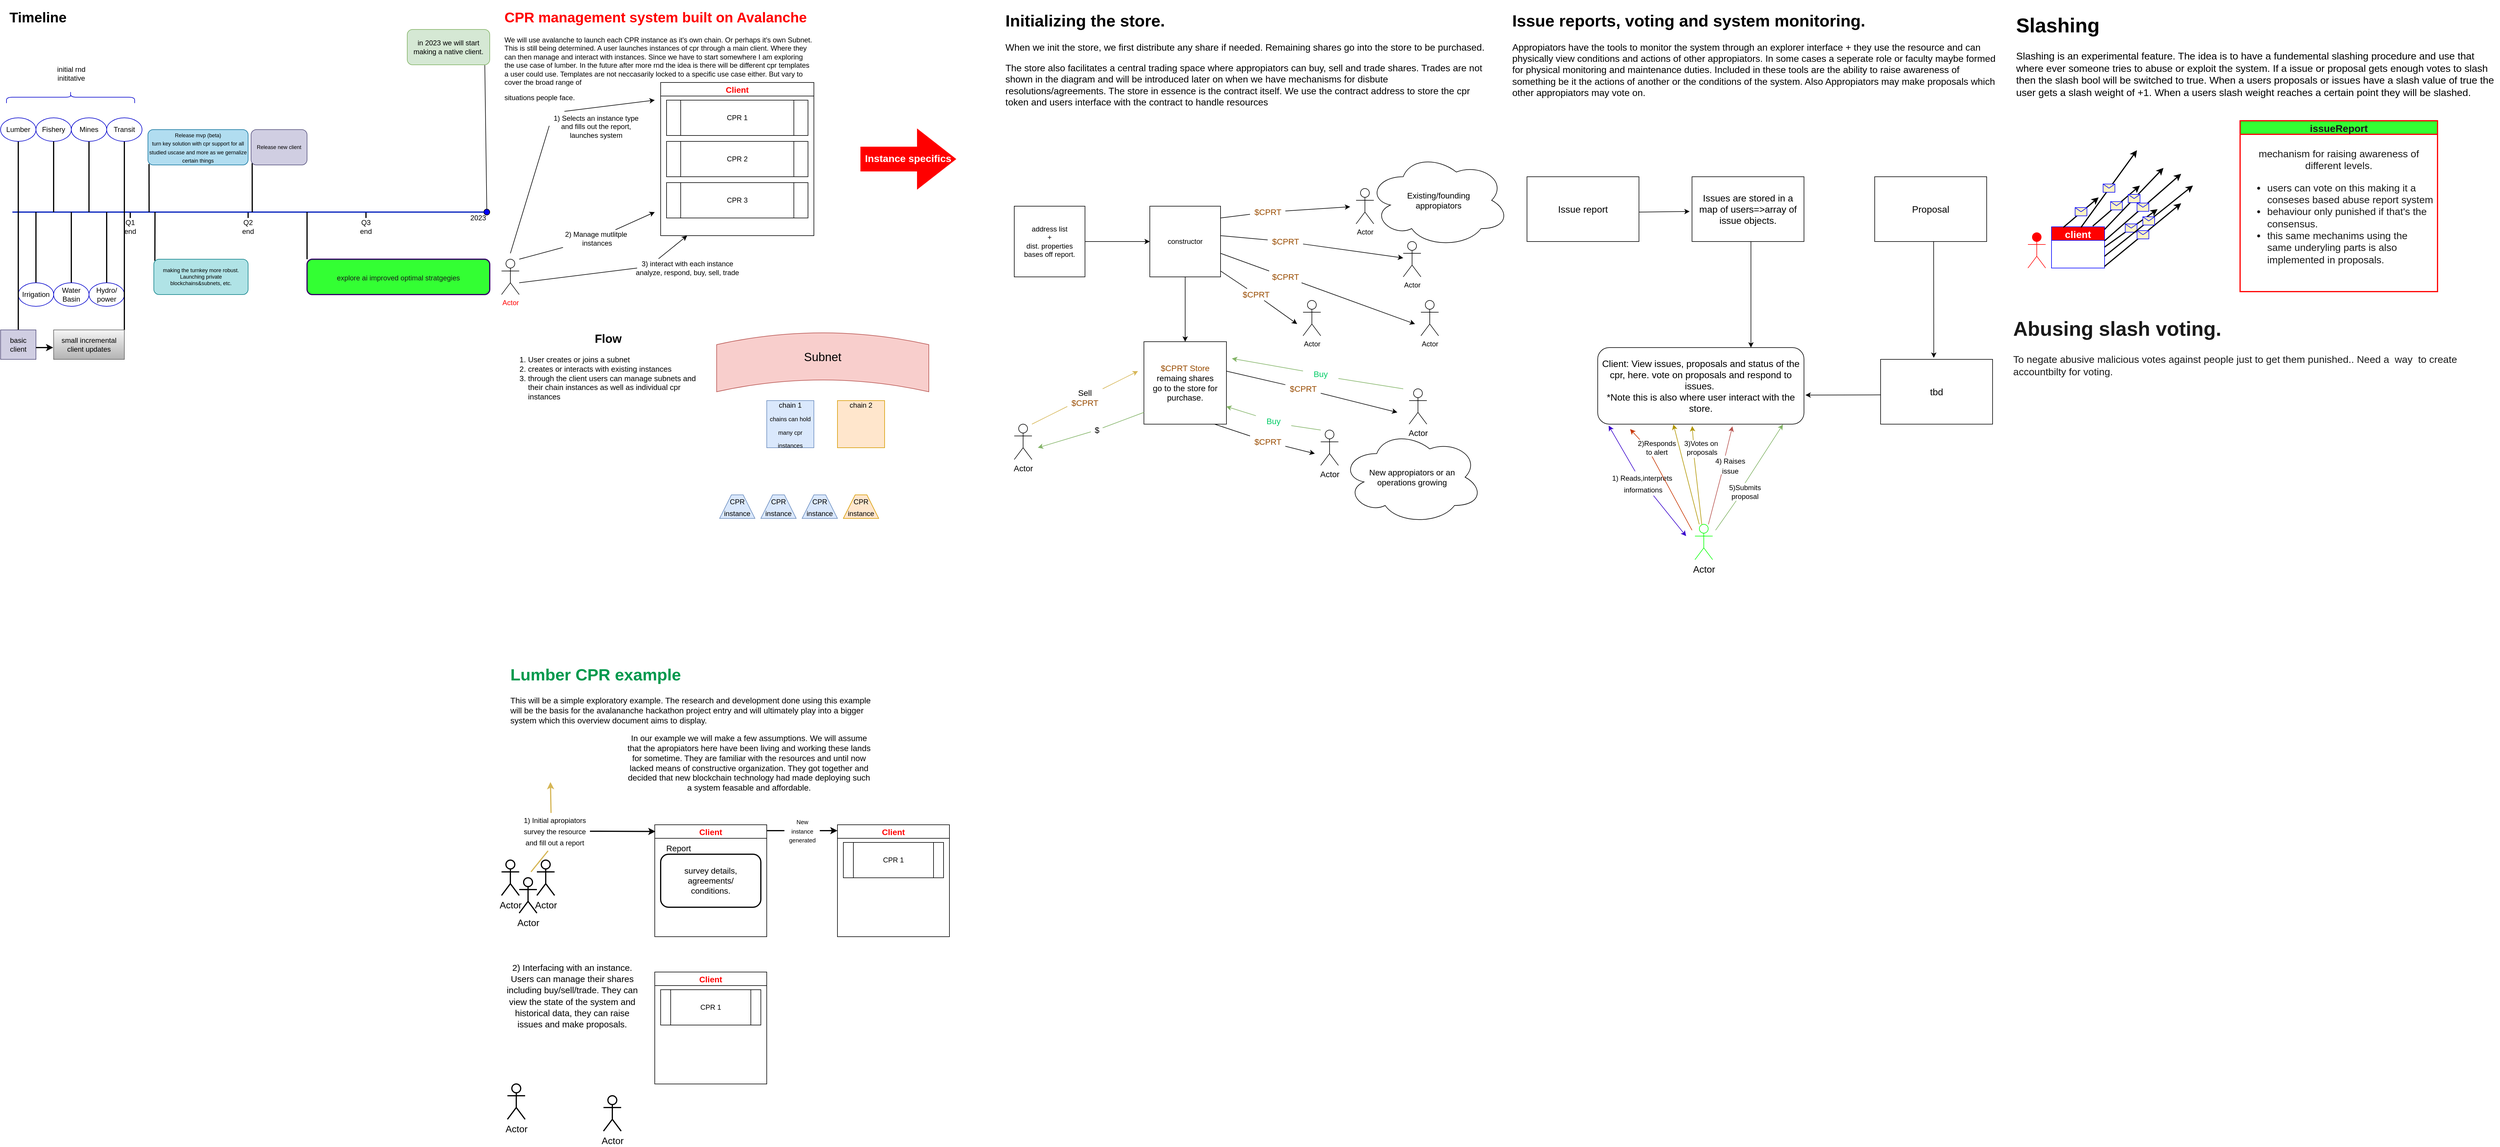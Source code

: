 <mxfile version="15.8.7" type="device"><diagram id="exAFxhypzzcHmvZ6YtCy" name="Page-1"><mxGraphModel dx="3924" dy="1320" grid="1" gridSize="10" guides="1" tooltips="1" connect="1" arrows="1" fold="1" page="1" pageScale="1" pageWidth="850" pageHeight="1100" math="0" shadow="0"><root><mxCell id="0"/><mxCell id="1" parent="0"/><mxCell id="5GFInlzCNBSCASOxUeTE-1" value="address list&lt;br&gt;+&lt;br&gt;dist. properties&lt;br&gt;bases off report." style="whiteSpace=wrap;html=1;aspect=fixed;" parent="1" vertex="1"><mxGeometry x="20" y="350" width="120" height="120" as="geometry"/></mxCell><mxCell id="5GFInlzCNBSCASOxUeTE-4" value="constructor" style="whiteSpace=wrap;html=1;aspect=fixed;" parent="1" vertex="1"><mxGeometry x="250" y="350" width="120" height="120" as="geometry"/></mxCell><mxCell id="5GFInlzCNBSCASOxUeTE-5" value="Actor" style="shape=umlActor;verticalLabelPosition=bottom;verticalAlign=top;html=1;outlineConnect=0;" parent="1" vertex="1"><mxGeometry x="600" y="320" width="30" height="60" as="geometry"/></mxCell><mxCell id="5GFInlzCNBSCASOxUeTE-6" value="Actor" style="shape=umlActor;verticalLabelPosition=bottom;verticalAlign=top;html=1;outlineConnect=0;" parent="1" vertex="1"><mxGeometry x="710" y="510" width="30" height="60" as="geometry"/></mxCell><mxCell id="5GFInlzCNBSCASOxUeTE-7" value="Actor" style="shape=umlActor;verticalLabelPosition=bottom;verticalAlign=top;html=1;outlineConnect=0;" parent="1" vertex="1"><mxGeometry x="510" y="510" width="30" height="60" as="geometry"/></mxCell><mxCell id="5GFInlzCNBSCASOxUeTE-8" value="Actor" style="shape=umlActor;verticalLabelPosition=bottom;verticalAlign=top;html=1;outlineConnect=0;" parent="1" vertex="1"><mxGeometry x="680" y="410" width="30" height="60" as="geometry"/></mxCell><mxCell id="5GFInlzCNBSCASOxUeTE-9" value="" style="endArrow=classic;html=1;rounded=0;startArrow=none;" parent="1" source="5GFInlzCNBSCASOxUeTE-13" edge="1"><mxGeometry width="50" height="50" relative="1" as="geometry"><mxPoint x="370" y="370" as="sourcePoint"/><mxPoint x="590" y="350.968" as="targetPoint"/></mxGeometry></mxCell><mxCell id="5GFInlzCNBSCASOxUeTE-10" value="" style="endArrow=classic;html=1;rounded=0;startArrow=none;" parent="1" source="5GFInlzCNBSCASOxUeTE-16" target="5GFInlzCNBSCASOxUeTE-8" edge="1"><mxGeometry width="50" height="50" relative="1" as="geometry"><mxPoint x="370" y="400" as="sourcePoint"/><mxPoint x="420" y="350" as="targetPoint"/></mxGeometry></mxCell><mxCell id="5GFInlzCNBSCASOxUeTE-11" value="" style="endArrow=classic;html=1;rounded=0;startArrow=none;" parent="1" source="5GFInlzCNBSCASOxUeTE-18" edge="1"><mxGeometry width="50" height="50" relative="1" as="geometry"><mxPoint x="370" y="430" as="sourcePoint"/><mxPoint x="700" y="550" as="targetPoint"/></mxGeometry></mxCell><mxCell id="5GFInlzCNBSCASOxUeTE-12" value="" style="endArrow=classic;html=1;rounded=0;startArrow=none;" parent="1" source="5GFInlzCNBSCASOxUeTE-20" edge="1"><mxGeometry width="50" height="50" relative="1" as="geometry"><mxPoint x="370" y="460" as="sourcePoint"/><mxPoint x="500" y="550" as="targetPoint"/></mxGeometry></mxCell><mxCell id="5GFInlzCNBSCASOxUeTE-13" value="&lt;font style=&quot;font-size: 14px&quot; color=&quot;#994c00&quot;&gt;$CPRT&lt;/font&gt;" style="text;html=1;align=center;verticalAlign=middle;resizable=0;points=[];autosize=1;strokeColor=none;fillColor=none;" parent="1" vertex="1"><mxGeometry x="420" y="350" width="60" height="20" as="geometry"/></mxCell><mxCell id="5GFInlzCNBSCASOxUeTE-15" value="" style="endArrow=none;html=1;rounded=0;" parent="1" target="5GFInlzCNBSCASOxUeTE-13" edge="1"><mxGeometry width="50" height="50" relative="1" as="geometry"><mxPoint x="370" y="370" as="sourcePoint"/><mxPoint x="590" y="351.277" as="targetPoint"/></mxGeometry></mxCell><mxCell id="5GFInlzCNBSCASOxUeTE-16" value="&lt;font style=&quot;font-size: 14px&quot; color=&quot;#994c00&quot;&gt;$CPRT&lt;/font&gt;" style="text;html=1;align=center;verticalAlign=middle;resizable=0;points=[];autosize=1;strokeColor=none;fillColor=none;" parent="1" vertex="1"><mxGeometry x="450" y="400" width="60" height="20" as="geometry"/></mxCell><mxCell id="5GFInlzCNBSCASOxUeTE-17" value="" style="endArrow=none;html=1;rounded=0;" parent="1" target="5GFInlzCNBSCASOxUeTE-16" edge="1"><mxGeometry width="50" height="50" relative="1" as="geometry"><mxPoint x="370" y="400" as="sourcePoint"/><mxPoint x="680" y="438.154" as="targetPoint"/></mxGeometry></mxCell><mxCell id="5GFInlzCNBSCASOxUeTE-18" value="&lt;font style=&quot;font-size: 14px&quot; color=&quot;#994c00&quot;&gt;$CPRT&lt;/font&gt;" style="text;html=1;align=center;verticalAlign=middle;resizable=0;points=[];autosize=1;strokeColor=none;fillColor=none;" parent="1" vertex="1"><mxGeometry x="450" y="460" width="60" height="20" as="geometry"/></mxCell><mxCell id="5GFInlzCNBSCASOxUeTE-19" value="" style="endArrow=none;html=1;rounded=0;" parent="1" target="5GFInlzCNBSCASOxUeTE-18" edge="1"><mxGeometry width="50" height="50" relative="1" as="geometry"><mxPoint x="370" y="430" as="sourcePoint"/><mxPoint x="700" y="550" as="targetPoint"/></mxGeometry></mxCell><mxCell id="5GFInlzCNBSCASOxUeTE-20" value="&lt;font style=&quot;font-size: 14px&quot; color=&quot;#994c00&quot;&gt;$CPRT&lt;/font&gt;" style="text;html=1;align=center;verticalAlign=middle;resizable=0;points=[];autosize=1;strokeColor=none;fillColor=none;" parent="1" vertex="1"><mxGeometry x="400" y="490" width="60" height="20" as="geometry"/></mxCell><mxCell id="5GFInlzCNBSCASOxUeTE-21" value="" style="endArrow=none;html=1;rounded=0;" parent="1" target="5GFInlzCNBSCASOxUeTE-20" edge="1"><mxGeometry width="50" height="50" relative="1" as="geometry"><mxPoint x="370" y="460" as="sourcePoint"/><mxPoint x="500" y="550" as="targetPoint"/></mxGeometry></mxCell><mxCell id="5GFInlzCNBSCASOxUeTE-22" value="" style="endArrow=classic;html=1;rounded=0;fontSize=14;fontColor=#994C00;exitX=0.5;exitY=1;exitDx=0;exitDy=0;" parent="1" source="5GFInlzCNBSCASOxUeTE-4" edge="1"><mxGeometry width="50" height="50" relative="1" as="geometry"><mxPoint x="300" y="525" as="sourcePoint"/><mxPoint x="310" y="580" as="targetPoint"/></mxGeometry></mxCell><mxCell id="5GFInlzCNBSCASOxUeTE-23" value="$CPRT Store&lt;br&gt;&lt;font color=&quot;#000000&quot;&gt;remaing shares&lt;br&gt;go to the store for purchase.&lt;/font&gt;" style="whiteSpace=wrap;html=1;aspect=fixed;fontSize=14;fontColor=#994C00;" parent="1" vertex="1"><mxGeometry x="240" y="580" width="140" height="140" as="geometry"/></mxCell><mxCell id="5GFInlzCNBSCASOxUeTE-24" value="Actor" style="shape=umlActor;verticalLabelPosition=bottom;verticalAlign=top;html=1;outlineConnect=0;fontSize=14;fontColor=#000000;" parent="1" vertex="1"><mxGeometry x="540" y="730" width="30" height="60" as="geometry"/></mxCell><mxCell id="5GFInlzCNBSCASOxUeTE-25" value="Actor" style="shape=umlActor;verticalLabelPosition=bottom;verticalAlign=top;html=1;outlineConnect=0;fontSize=14;fontColor=#000000;" parent="1" vertex="1"><mxGeometry x="690" y="660" width="30" height="60" as="geometry"/></mxCell><mxCell id="5GFInlzCNBSCASOxUeTE-26" value="" style="endArrow=classic;html=1;rounded=0;fontSize=14;fontColor=#000000;entryX=1.066;entryY=0.204;entryDx=0;entryDy=0;entryPerimeter=0;fillColor=#d5e8d4;strokeColor=#82b366;startArrow=none;" parent="1" source="5GFInlzCNBSCASOxUeTE-31" target="5GFInlzCNBSCASOxUeTE-23" edge="1"><mxGeometry width="50" height="50" relative="1" as="geometry"><mxPoint x="680" y="660" as="sourcePoint"/><mxPoint x="530" y="640" as="targetPoint"/></mxGeometry></mxCell><mxCell id="5GFInlzCNBSCASOxUeTE-27" value="" style="endArrow=classic;html=1;rounded=0;fontSize=14;fontColor=#000000;entryX=1.066;entryY=0.204;entryDx=0;entryDy=0;entryPerimeter=0;fillColor=#d5e8d4;strokeColor=#82b366;startArrow=none;" parent="1" source="5GFInlzCNBSCASOxUeTE-28" edge="1"><mxGeometry width="50" height="50" relative="1" as="geometry"><mxPoint x="540" y="730" as="sourcePoint"/><mxPoint x="379.62" y="690" as="targetPoint"/></mxGeometry></mxCell><mxCell id="5GFInlzCNBSCASOxUeTE-28" value="&lt;font color=&quot;#00cc66&quot;&gt;Buy&lt;/font&gt;" style="text;html=1;strokeColor=none;fillColor=none;align=center;verticalAlign=middle;whiteSpace=wrap;rounded=0;fontSize=14;fontColor=#000000;" parent="1" vertex="1"><mxGeometry x="430" y="700" width="60" height="30" as="geometry"/></mxCell><mxCell id="5GFInlzCNBSCASOxUeTE-30" value="" style="endArrow=none;html=1;rounded=0;fontSize=14;fontColor=#000000;entryX=1;entryY=0.75;entryDx=0;entryDy=0;fillColor=#d5e8d4;strokeColor=#82b366;" parent="1" target="5GFInlzCNBSCASOxUeTE-28" edge="1"><mxGeometry width="50" height="50" relative="1" as="geometry"><mxPoint x="540" y="730" as="sourcePoint"/><mxPoint x="379.62" y="690" as="targetPoint"/></mxGeometry></mxCell><mxCell id="5GFInlzCNBSCASOxUeTE-31" value="&lt;font color=&quot;#00cc66&quot;&gt;Buy&lt;/font&gt;" style="text;html=1;strokeColor=none;fillColor=none;align=center;verticalAlign=middle;whiteSpace=wrap;rounded=0;fontSize=14;fontColor=#000000;" parent="1" vertex="1"><mxGeometry x="510" y="620" width="60" height="30" as="geometry"/></mxCell><mxCell id="5GFInlzCNBSCASOxUeTE-32" value="" style="endArrow=none;html=1;rounded=0;fontSize=14;fontColor=#000000;entryX=1;entryY=0.75;entryDx=0;entryDy=0;fillColor=#d5e8d4;strokeColor=#82b366;" parent="1" target="5GFInlzCNBSCASOxUeTE-31" edge="1"><mxGeometry width="50" height="50" relative="1" as="geometry"><mxPoint x="680" y="660" as="sourcePoint"/><mxPoint x="389.24" y="608.56" as="targetPoint"/></mxGeometry></mxCell><mxCell id="5GFInlzCNBSCASOxUeTE-33" value="" style="endArrow=classic;html=1;rounded=0;fontSize=14;fontColor=#00CC66;startArrow=none;" parent="1" source="5GFInlzCNBSCASOxUeTE-35" edge="1"><mxGeometry width="50" height="50" relative="1" as="geometry"><mxPoint x="380" y="630" as="sourcePoint"/><mxPoint x="670" y="700" as="targetPoint"/></mxGeometry></mxCell><mxCell id="5GFInlzCNBSCASOxUeTE-35" value="&lt;font style=&quot;font-size: 14px&quot; color=&quot;#994c00&quot;&gt;$CPRT&lt;/font&gt;" style="text;html=1;align=center;verticalAlign=middle;resizable=0;points=[];autosize=1;strokeColor=none;fillColor=none;" parent="1" vertex="1"><mxGeometry x="480" y="650" width="60" height="20" as="geometry"/></mxCell><mxCell id="5GFInlzCNBSCASOxUeTE-36" value="" style="endArrow=none;html=1;rounded=0;fontSize=14;fontColor=#00CC66;" parent="1" target="5GFInlzCNBSCASOxUeTE-35" edge="1"><mxGeometry width="50" height="50" relative="1" as="geometry"><mxPoint x="380" y="630" as="sourcePoint"/><mxPoint x="670" y="700" as="targetPoint"/></mxGeometry></mxCell><mxCell id="5GFInlzCNBSCASOxUeTE-37" value="" style="endArrow=classic;html=1;rounded=0;fontSize=14;fontColor=#00CC66;startArrow=none;" parent="1" source="5GFInlzCNBSCASOxUeTE-38" edge="1"><mxGeometry width="50" height="50" relative="1" as="geometry"><mxPoint x="360" y="720" as="sourcePoint"/><mxPoint x="530" y="770" as="targetPoint"/></mxGeometry></mxCell><mxCell id="5GFInlzCNBSCASOxUeTE-38" value="&lt;font style=&quot;font-size: 14px&quot; color=&quot;#994c00&quot;&gt;$CPRT&lt;/font&gt;" style="text;html=1;align=center;verticalAlign=middle;resizable=0;points=[];autosize=1;strokeColor=none;fillColor=none;" parent="1" vertex="1"><mxGeometry x="420" y="740" width="60" height="20" as="geometry"/></mxCell><mxCell id="5GFInlzCNBSCASOxUeTE-39" value="" style="endArrow=none;html=1;rounded=0;fontSize=14;fontColor=#00CC66;" parent="1" target="5GFInlzCNBSCASOxUeTE-38" edge="1"><mxGeometry width="50" height="50" relative="1" as="geometry"><mxPoint x="360" y="720" as="sourcePoint"/><mxPoint x="530" y="770" as="targetPoint"/></mxGeometry></mxCell><mxCell id="5GFInlzCNBSCASOxUeTE-40" value="&lt;font color=&quot;#000000&quot;&gt;Existing/founding &lt;br&gt;appropiators&lt;/font&gt;" style="ellipse;shape=cloud;whiteSpace=wrap;html=1;fontSize=14;fontColor=#00CC66;" parent="1" vertex="1"><mxGeometry x="620" y="260" width="240" height="160" as="geometry"/></mxCell><mxCell id="5GFInlzCNBSCASOxUeTE-41" value="&lt;font color=&quot;#000000&quot;&gt;New&amp;nbsp;appropiators or an&lt;br&gt;operations growing&lt;br&gt;&lt;/font&gt;" style="ellipse;shape=cloud;whiteSpace=wrap;html=1;fontSize=14;fontColor=#00CC66;" parent="1" vertex="1"><mxGeometry x="575" y="730" width="240" height="160" as="geometry"/></mxCell><mxCell id="5GFInlzCNBSCASOxUeTE-42" value="Actor" style="shape=umlActor;verticalLabelPosition=bottom;verticalAlign=top;html=1;outlineConnect=0;fontSize=14;fontColor=#000000;" parent="1" vertex="1"><mxGeometry x="20" y="720" width="30" height="60" as="geometry"/></mxCell><mxCell id="5GFInlzCNBSCASOxUeTE-43" value="" style="endArrow=classic;html=1;rounded=0;fontSize=14;fontColor=#000000;fillColor=#fff2cc;strokeColor=#d6b656;startArrow=none;" parent="1" source="5GFInlzCNBSCASOxUeTE-44" edge="1"><mxGeometry width="50" height="50" relative="1" as="geometry"><mxPoint x="50" y="720" as="sourcePoint"/><mxPoint x="230" y="630" as="targetPoint"/></mxGeometry></mxCell><mxCell id="5GFInlzCNBSCASOxUeTE-44" value="Sell&lt;br&gt;&lt;span style=&quot;color: rgb(153 , 76 , 0)&quot;&gt;$CPRT&lt;/span&gt;" style="text;html=1;strokeColor=none;fillColor=none;align=center;verticalAlign=middle;whiteSpace=wrap;rounded=0;fontSize=14;fontColor=#000000;" parent="1" vertex="1"><mxGeometry x="110" y="660" width="60" height="30" as="geometry"/></mxCell><mxCell id="5GFInlzCNBSCASOxUeTE-45" value="" style="endArrow=none;html=1;rounded=0;fontSize=14;fontColor=#000000;fillColor=#fff2cc;strokeColor=#d6b656;" parent="1" target="5GFInlzCNBSCASOxUeTE-44" edge="1"><mxGeometry width="50" height="50" relative="1" as="geometry"><mxPoint x="50" y="720" as="sourcePoint"/><mxPoint x="230" y="630" as="targetPoint"/></mxGeometry></mxCell><mxCell id="5GFInlzCNBSCASOxUeTE-46" value="" style="endArrow=classic;html=1;rounded=0;fontSize=14;fontColor=#000000;fillColor=#d5e8d4;strokeColor=#82b366;startArrow=none;" parent="1" source="5GFInlzCNBSCASOxUeTE-47" edge="1"><mxGeometry width="50" height="50" relative="1" as="geometry"><mxPoint x="240" y="700" as="sourcePoint"/><mxPoint x="60" y="760" as="targetPoint"/></mxGeometry></mxCell><mxCell id="5GFInlzCNBSCASOxUeTE-47" value="$" style="text;html=1;align=center;verticalAlign=middle;resizable=0;points=[];autosize=1;strokeColor=none;fillColor=none;fontSize=14;fontColor=#000000;" parent="1" vertex="1"><mxGeometry x="150" y="720" width="20" height="20" as="geometry"/></mxCell><mxCell id="5GFInlzCNBSCASOxUeTE-48" value="" style="endArrow=none;html=1;rounded=0;fontSize=14;fontColor=#000000;fillColor=#d5e8d4;strokeColor=#82b366;" parent="1" target="5GFInlzCNBSCASOxUeTE-47" edge="1"><mxGeometry width="50" height="50" relative="1" as="geometry"><mxPoint x="240" y="700" as="sourcePoint"/><mxPoint x="60" y="760" as="targetPoint"/></mxGeometry></mxCell><mxCell id="5GFInlzCNBSCASOxUeTE-49" value="&lt;h1&gt;Initializing the store.&lt;/h1&gt;&lt;p style=&quot;font-size: 16px&quot;&gt;When we init the store, we first distribute any share if needed. Remaining shares go into the store to be purchased.&lt;/p&gt;&lt;p style=&quot;font-size: 16px&quot;&gt;The store also facilitates a central trading space where appropiators can buy, sell and trade shares. Trades are not shown in the diagram and will be introduced later on when we have mechanisms for disbute resolutions/agreements. The store in essence is the contract itself. We use the contract address to store the cpr token and users interface with the contract to handle resources&lt;/p&gt;" style="text;html=1;strokeColor=none;fillColor=none;spacing=5;spacingTop=-20;whiteSpace=wrap;overflow=hidden;rounded=0;fontSize=14;fontColor=#000000;" parent="1" vertex="1"><mxGeometry y="10" width="830" height="210" as="geometry"/></mxCell><mxCell id="5GFInlzCNBSCASOxUeTE-50" value="&lt;h1&gt;Issue reports, voting and system monitoring.&lt;/h1&gt;&lt;p style=&quot;font-size: 16px&quot;&gt;Appropiators have the tools to monitor the system through an explorer interface + they use the resource and can physically view conditions and actions of other appropiators. In some cases a seperate role or faculty maybe formed for physical monitoring and maintenance duties. Included in these tools are the ability to raise awareness of something be it the actions of another or the conditions of the system. Also Appropiators may make proposals which other appropiators may vote on.&lt;/p&gt;" style="text;html=1;strokeColor=none;fillColor=none;spacing=5;spacingTop=-20;whiteSpace=wrap;overflow=hidden;rounded=0;fontSize=14;fontColor=#000000;" parent="1" vertex="1"><mxGeometry x="860" y="10" width="830" height="210" as="geometry"/></mxCell><mxCell id="5GFInlzCNBSCASOxUeTE-52" value="Issue report" style="rounded=0;whiteSpace=wrap;html=1;fontSize=16;fontColor=#000000;" parent="1" vertex="1"><mxGeometry x="890" y="300" width="190" height="110" as="geometry"/></mxCell><mxCell id="5GFInlzCNBSCASOxUeTE-54" value="Issues are stored in a map of users=&amp;gt;array of issue objects." style="rounded=0;whiteSpace=wrap;html=1;fontSize=16;fontColor=#000000;" parent="1" vertex="1"><mxGeometry x="1170" y="300" width="190" height="110" as="geometry"/></mxCell><mxCell id="5GFInlzCNBSCASOxUeTE-55" value="Client: View issues, proposals and status of the cpr, here. vote on proposals and respond to issues.&amp;nbsp;&lt;br&gt;*Note this is also where user interact with the store." style="rounded=1;whiteSpace=wrap;html=1;fontSize=16;fontColor=#000000;" parent="1" vertex="1"><mxGeometry x="1010" y="590" width="350" height="130" as="geometry"/></mxCell><mxCell id="5GFInlzCNBSCASOxUeTE-56" value="" style="endArrow=classic;html=1;rounded=0;fontSize=16;fontColor=#000000;" parent="1" edge="1"><mxGeometry width="50" height="50" relative="1" as="geometry"><mxPoint x="1270" y="410" as="sourcePoint"/><mxPoint x="1270" y="590" as="targetPoint"/></mxGeometry></mxCell><mxCell id="5GFInlzCNBSCASOxUeTE-58" value="Proposal" style="rounded=0;whiteSpace=wrap;html=1;fontSize=16;fontColor=#000000;" parent="1" vertex="1"><mxGeometry x="1480" y="300" width="190" height="110" as="geometry"/></mxCell><mxCell id="5GFInlzCNBSCASOxUeTE-60" value="tbd" style="rounded=0;whiteSpace=wrap;html=1;fontSize=16;fontColor=#000000;" parent="1" vertex="1"><mxGeometry x="1490" y="610" width="190" height="110" as="geometry"/></mxCell><mxCell id="5GFInlzCNBSCASOxUeTE-61" value="" style="endArrow=classic;html=1;rounded=0;fontSize=16;fontColor=#000000;exitX=0.003;exitY=0.548;exitDx=0;exitDy=0;entryX=1.007;entryY=0.62;entryDx=0;entryDy=0;entryPerimeter=0;exitPerimeter=0;" parent="1" source="5GFInlzCNBSCASOxUeTE-60" target="5GFInlzCNBSCASOxUeTE-55" edge="1"><mxGeometry width="50" height="50" relative="1" as="geometry"><mxPoint x="1380" y="660" as="sourcePoint"/><mxPoint x="1430" y="610" as="targetPoint"/></mxGeometry></mxCell><mxCell id="5GFInlzCNBSCASOxUeTE-62" value="" style="endArrow=classic;html=1;rounded=0;fontSize=16;fontColor=#000000;entryX=0.475;entryY=-0.024;entryDx=0;entryDy=0;entryPerimeter=0;" parent="1" target="5GFInlzCNBSCASOxUeTE-60" edge="1"><mxGeometry width="50" height="50" relative="1" as="geometry"><mxPoint x="1580" y="410" as="sourcePoint"/><mxPoint x="1630" y="360" as="targetPoint"/></mxGeometry></mxCell><mxCell id="5GFInlzCNBSCASOxUeTE-63" value="" style="endArrow=classic;html=1;rounded=0;fontSize=16;fontColor=#000000;entryX=-0.021;entryY=0.536;entryDx=0;entryDy=0;entryPerimeter=0;" parent="1" target="5GFInlzCNBSCASOxUeTE-54" edge="1"><mxGeometry width="50" height="50" relative="1" as="geometry"><mxPoint x="1080" y="360" as="sourcePoint"/><mxPoint x="1130" y="310" as="targetPoint"/></mxGeometry></mxCell><mxCell id="5GFInlzCNBSCASOxUeTE-64" value="Actor" style="shape=umlActor;verticalLabelPosition=bottom;verticalAlign=top;html=1;outlineConnect=0;fontSize=16;fontColor=#000000;strokeColor=#00FF00;" parent="1" vertex="1"><mxGeometry x="1175" y="890" width="30" height="60" as="geometry"/></mxCell><mxCell id="5GFInlzCNBSCASOxUeTE-66" value="" style="endArrow=classic;html=1;rounded=0;fontSize=16;fontColor=#000000;entryX=0.157;entryY=1.065;entryDx=0;entryDy=0;entryPerimeter=0;fillColor=#fa6800;strokeColor=#C73500;startArrow=none;exitX=0.143;exitY=0.041;exitDx=0;exitDy=0;exitPerimeter=0;" parent="1" source="5GFInlzCNBSCASOxUeTE-70" target="5GFInlzCNBSCASOxUeTE-55" edge="1"><mxGeometry width="50" height="50" relative="1" as="geometry"><mxPoint x="1158" y="740" as="sourcePoint"/><mxPoint x="1220" y="850" as="targetPoint"/></mxGeometry></mxCell><mxCell id="5GFInlzCNBSCASOxUeTE-67" value="" style="endArrow=classic;startArrow=none;html=1;rounded=0;fontSize=16;fontColor=#000000;entryX=0.053;entryY=1.019;entryDx=0;entryDy=0;entryPerimeter=0;fillColor=#6a00ff;strokeColor=#3700CC;" parent="1" source="5GFInlzCNBSCASOxUeTE-68" target="5GFInlzCNBSCASOxUeTE-55" edge="1"><mxGeometry width="50" height="50" relative="1" as="geometry"><mxPoint x="1160" y="910" as="sourcePoint"/><mxPoint x="1030" y="740" as="targetPoint"/></mxGeometry></mxCell><mxCell id="5GFInlzCNBSCASOxUeTE-68" value="&lt;font style=&quot;font-size: 12px&quot;&gt;1) Reads,interprets&lt;br&gt;&amp;nbsp;informations&lt;/font&gt;" style="text;html=1;align=center;verticalAlign=middle;resizable=0;points=[];autosize=1;strokeColor=none;fillColor=none;fontSize=16;fontColor=#000000;" parent="1" vertex="1"><mxGeometry x="1025" y="800" width="120" height="40" as="geometry"/></mxCell><mxCell id="5GFInlzCNBSCASOxUeTE-69" value="" style="endArrow=none;startArrow=classic;html=1;rounded=0;fontSize=16;fontColor=#000000;entryX=0.664;entryY=1.034;entryDx=0;entryDy=0;entryPerimeter=0;fillColor=#6a00ff;strokeColor=#3700CC;" parent="1" target="5GFInlzCNBSCASOxUeTE-68" edge="1"><mxGeometry width="50" height="50" relative="1" as="geometry"><mxPoint x="1160" y="910" as="sourcePoint"/><mxPoint x="1028.55" y="722.47" as="targetPoint"/></mxGeometry></mxCell><mxCell id="5GFInlzCNBSCASOxUeTE-70" value="2)Responds&lt;br&gt;to alert" style="text;html=1;align=center;verticalAlign=middle;resizable=0;points=[];autosize=1;strokeColor=none;fillColor=none;fontSize=12;fontColor=#000000;" parent="1" vertex="1"><mxGeometry x="1070" y="745" width="80" height="30" as="geometry"/></mxCell><mxCell id="5GFInlzCNBSCASOxUeTE-71" value="" style="endArrow=none;html=1;rounded=0;fontSize=16;fontColor=#000000;entryX=0.402;entryY=0.997;entryDx=0;entryDy=0;entryPerimeter=0;fillColor=#fa6800;strokeColor=#C73500;" parent="1" target="5GFInlzCNBSCASOxUeTE-70" edge="1"><mxGeometry width="50" height="50" relative="1" as="geometry"><mxPoint x="1170" y="900" as="sourcePoint"/><mxPoint x="1158.4" y="723.51" as="targetPoint"/></mxGeometry></mxCell><mxCell id="5GFInlzCNBSCASOxUeTE-72" value="" style="endArrow=classic;html=1;rounded=0;fontSize=12;fontColor=#000000;entryX=0.367;entryY=1.004;entryDx=0;entryDy=0;entryPerimeter=0;fillColor=#e3c800;strokeColor=#B09500;" parent="1" source="5GFInlzCNBSCASOxUeTE-64" target="5GFInlzCNBSCASOxUeTE-55" edge="1"><mxGeometry width="50" height="50" relative="1" as="geometry"><mxPoint x="1200" y="890" as="sourcePoint"/><mxPoint x="1250" y="840" as="targetPoint"/></mxGeometry></mxCell><mxCell id="5GFInlzCNBSCASOxUeTE-73" value="" style="endArrow=classic;html=1;rounded=0;fontSize=12;fontColor=#000000;entryX=0.458;entryY=1.025;entryDx=0;entryDy=0;entryPerimeter=0;fillColor=#e3c800;strokeColor=#B09500;startArrow=none;exitX=0.316;exitY=0.069;exitDx=0;exitDy=0;exitPerimeter=0;" parent="1" source="5GFInlzCNBSCASOxUeTE-74" target="5GFInlzCNBSCASOxUeTE-55" edge="1"><mxGeometry width="50" height="50" relative="1" as="geometry"><mxPoint x="1221.1" y="902.27" as="sourcePoint"/><mxPoint x="1260" y="737.73" as="targetPoint"/></mxGeometry></mxCell><mxCell id="5GFInlzCNBSCASOxUeTE-74" value="3)Votes on&lt;br&gt;&amp;nbsp;proposals" style="text;html=1;align=center;verticalAlign=middle;resizable=0;points=[];autosize=1;strokeColor=none;fillColor=none;fontSize=12;fontColor=#000000;" parent="1" vertex="1"><mxGeometry x="1150" y="745" width="70" height="30" as="geometry"/></mxCell><mxCell id="5GFInlzCNBSCASOxUeTE-75" value="" style="endArrow=none;html=1;rounded=0;fontSize=12;fontColor=#000000;entryX=0.339;entryY=1.073;entryDx=0;entryDy=0;entryPerimeter=0;fillColor=#e3c800;strokeColor=#B09500;" parent="1" source="5GFInlzCNBSCASOxUeTE-64" target="5GFInlzCNBSCASOxUeTE-74" edge="1"><mxGeometry width="50" height="50" relative="1" as="geometry"><mxPoint x="1202.67" y="890" as="sourcePoint"/><mxPoint x="1271.45" y="727.15" as="targetPoint"/></mxGeometry></mxCell><mxCell id="5GFInlzCNBSCASOxUeTE-79" value="&lt;h1&gt;&lt;font color=&quot;#ff0000&quot;&gt;CPR management system built on Avalanche&lt;/font&gt;&lt;/h1&gt;&lt;p&gt;We will use avalanche to launch each CPR instance as it's own chain. Or perhaps it's own Subnet. This is still being determined. A user launches instances of cpr through a main client. Where they can then manage and interact with instances. Since we have to start somewhere I am exploring the use case of lumber. In the future after more rnd the idea is there will be different cpr templates a user could use. Templates are not neccasarily locked to a specific use case either. But vary to cover the broad range of&amp;nbsp;&lt;/p&gt;&lt;p&gt;situations&amp;nbsp;&lt;span&gt;people face.&lt;/span&gt;&lt;/p&gt;" style="text;html=1;strokeColor=none;fillColor=none;spacing=5;spacingTop=-20;whiteSpace=wrap;overflow=hidden;rounded=0;fontSize=12;fontColor=#000000;" parent="1" vertex="1"><mxGeometry x="-850" y="10" width="530" height="170" as="geometry"/></mxCell><mxCell id="5GFInlzCNBSCASOxUeTE-80" value="Client" style="swimlane;fontSize=14;fontColor=#FF0000;labelBorderColor=none;" parent="1" vertex="1"><mxGeometry x="-580" y="140" width="260" height="260" as="geometry"/></mxCell><mxCell id="5GFInlzCNBSCASOxUeTE-89" value="CPR 1" style="shape=process;whiteSpace=wrap;html=1;backgroundOutline=1;fontSize=12;fontColor=#000000;" parent="5GFInlzCNBSCASOxUeTE-80" vertex="1"><mxGeometry x="10" y="30" width="240" height="60" as="geometry"/></mxCell><mxCell id="5GFInlzCNBSCASOxUeTE-90" value="CPR 2" style="shape=process;whiteSpace=wrap;html=1;backgroundOutline=1;fontSize=12;fontColor=#000000;" parent="5GFInlzCNBSCASOxUeTE-80" vertex="1"><mxGeometry x="10" y="100" width="240" height="60" as="geometry"/></mxCell><mxCell id="5GFInlzCNBSCASOxUeTE-91" value="CPR 3" style="shape=process;whiteSpace=wrap;html=1;backgroundOutline=1;fontSize=12;fontColor=#000000;" parent="5GFInlzCNBSCASOxUeTE-80" vertex="1"><mxGeometry x="10" y="170" width="240" height="60" as="geometry"/></mxCell><mxCell id="5GFInlzCNBSCASOxUeTE-84" value="" style="endArrow=classic;html=1;rounded=0;fontSize=12;fontColor=#FF0000;startArrow=none;exitX=0.167;exitY=-0.019;exitDx=0;exitDy=0;exitPerimeter=0;" parent="1" source="5GFInlzCNBSCASOxUeTE-87" edge="1"><mxGeometry width="50" height="50" relative="1" as="geometry"><mxPoint x="-820" y="255" as="sourcePoint"/><mxPoint x="-590" y="170" as="targetPoint"/></mxGeometry></mxCell><mxCell id="5GFInlzCNBSCASOxUeTE-81" value="Actor" style="shape=umlActor;verticalLabelPosition=bottom;verticalAlign=top;html=1;outlineConnect=0;fontSize=12;fontColor=#FF0000;" parent="1" vertex="1"><mxGeometry x="-850" y="440" width="30" height="60" as="geometry"/></mxCell><mxCell id="5GFInlzCNBSCASOxUeTE-87" value="&lt;font color=&quot;#000000&quot;&gt;1) Selects an instance type&lt;br&gt;and fills out the report,&lt;br&gt;launches system&lt;br&gt;&lt;/font&gt;" style="text;html=1;align=center;verticalAlign=middle;resizable=0;points=[];autosize=1;strokeColor=none;fillColor=none;fontSize=12;fontColor=#FF0000;" parent="1" vertex="1"><mxGeometry x="-770" y="190" width="160" height="50" as="geometry"/></mxCell><mxCell id="5GFInlzCNBSCASOxUeTE-88" value="" style="endArrow=none;html=1;rounded=0;fontSize=12;fontColor=#FF0000;startArrow=none;entryX=0.006;entryY=0.47;entryDx=0;entryDy=0;entryPerimeter=0;" parent="1" target="5GFInlzCNBSCASOxUeTE-87" edge="1"><mxGeometry width="50" height="50" relative="1" as="geometry"><mxPoint x="-835" y="430" as="sourcePoint"/><mxPoint x="-590" y="170" as="targetPoint"/></mxGeometry></mxCell><mxCell id="5GFInlzCNBSCASOxUeTE-94" value="&lt;b&gt;&lt;font color=&quot;#ffffff&quot; style=&quot;font-size: 17px&quot;&gt;Instance specifics&lt;/font&gt;&lt;/b&gt;" style="shape=singleArrow;whiteSpace=wrap;html=1;arrowWidth=0.4;arrowSize=0.4;fontSize=12;labelBorderColor=none;strokeColor=#FF0000;strokeWidth=2;fillColor=#FF0000;" parent="1" vertex="1"><mxGeometry x="-240" y="220" width="160" height="100" as="geometry"/></mxCell><mxCell id="5GFInlzCNBSCASOxUeTE-95" value="" style="endArrow=classic;html=1;rounded=0;fontSize=12;fontColor=#000000;startArrow=none;" parent="1" source="5GFInlzCNBSCASOxUeTE-96" edge="1"><mxGeometry width="50" height="50" relative="1" as="geometry"><mxPoint x="-820" y="440" as="sourcePoint"/><mxPoint x="-590" y="360" as="targetPoint"/></mxGeometry></mxCell><mxCell id="5GFInlzCNBSCASOxUeTE-96" value="2) Manage mutlitple&lt;br&gt;&amp;nbsp;instances" style="text;html=1;align=center;verticalAlign=middle;resizable=0;points=[];autosize=1;strokeColor=none;fillColor=none;fontSize=12;fontColor=#000000;" parent="1" vertex="1"><mxGeometry x="-750" y="390" width="120" height="30" as="geometry"/></mxCell><mxCell id="5GFInlzCNBSCASOxUeTE-97" value="" style="endArrow=none;html=1;rounded=0;fontSize=12;fontColor=#000000;" parent="1" target="5GFInlzCNBSCASOxUeTE-96" edge="1"><mxGeometry width="50" height="50" relative="1" as="geometry"><mxPoint x="-820" y="440" as="sourcePoint"/><mxPoint x="-590" y="360" as="targetPoint"/></mxGeometry></mxCell><mxCell id="5GFInlzCNBSCASOxUeTE-99" value="" style="endArrow=classic;html=1;rounded=0;fontSize=12;fontColor=#000000;startArrow=none;exitX=0.244;exitY=-0.025;exitDx=0;exitDy=0;exitPerimeter=0;" parent="1" source="5GFInlzCNBSCASOxUeTE-98" edge="1"><mxGeometry width="50" height="50" relative="1" as="geometry"><mxPoint x="-820" y="480" as="sourcePoint"/><mxPoint x="-535" y="400" as="targetPoint"/></mxGeometry></mxCell><mxCell id="5GFInlzCNBSCASOxUeTE-98" value="3) interact with each instance&lt;br&gt;analyze, respond, buy, sell, trade" style="text;html=1;align=center;verticalAlign=middle;resizable=0;points=[];autosize=1;strokeColor=none;fillColor=none;fontSize=12;fontColor=#000000;" parent="1" vertex="1"><mxGeometry x="-630" y="440" width="190" height="30" as="geometry"/></mxCell><mxCell id="5GFInlzCNBSCASOxUeTE-100" value="" style="endArrow=none;html=1;rounded=0;fontSize=12;fontColor=#000000;entryX=0.053;entryY=0.5;entryDx=0;entryDy=0;entryPerimeter=0;" parent="1" target="5GFInlzCNBSCASOxUeTE-98" edge="1"><mxGeometry width="50" height="50" relative="1" as="geometry"><mxPoint x="-820" y="480" as="sourcePoint"/><mxPoint x="-450" y="400" as="targetPoint"/></mxGeometry></mxCell><mxCell id="5GFInlzCNBSCASOxUeTE-101" value="" style="endArrow=classic;html=1;rounded=0;fontSize=12;fontColor=#000000;entryX=0;entryY=0.5;entryDx=0;entryDy=0;" parent="1" target="5GFInlzCNBSCASOxUeTE-4" edge="1"><mxGeometry width="50" height="50" relative="1" as="geometry"><mxPoint x="140" y="410" as="sourcePoint"/><mxPoint x="190" y="360" as="targetPoint"/></mxGeometry></mxCell><mxCell id="5GFInlzCNBSCASOxUeTE-104" value="&lt;h1&gt;Lumber CPR example&lt;/h1&gt;&lt;p&gt;&lt;font color=&quot;#000000&quot;&gt;This will be a simple exploratory example. The research and development done using this example will be the basis for the avalananche hackathon project entry and will ultimately play into a bigger system which this overview document aims to display.&lt;/font&gt;&lt;/p&gt;" style="text;html=1;strokeColor=none;fillColor=none;spacing=5;spacingTop=-20;whiteSpace=wrap;overflow=hidden;rounded=0;labelBorderColor=none;fontSize=14;fontColor=#00994D;" parent="1" vertex="1"><mxGeometry x="-840" y="1120" width="640" height="120" as="geometry"/></mxCell><mxCell id="5GFInlzCNBSCASOxUeTE-107" value="" style="shape=image;verticalLabelPosition=bottom;labelBackgroundColor=#ffffff;verticalAlign=top;aspect=fixed;imageAspect=0;image=https://www.pikpng.com/pngl/m/8-87805_tree-of-life-terraria-game-clipart.png;" parent="1" vertex="1"><mxGeometry x="-773" y="1308.89" width="63" height="70" as="geometry"/></mxCell><mxCell id="5GFInlzCNBSCASOxUeTE-108" value="" style="shape=image;verticalLabelPosition=bottom;labelBackgroundColor=#ffffff;verticalAlign=top;aspect=fixed;imageAspect=0;image=https://www.pikpng.com/pngl/m/8-87805_tree-of-life-terraria-game-clipart.png;" parent="1" vertex="1"><mxGeometry x="-710" y="1300" width="63" height="70" as="geometry"/></mxCell><mxCell id="5GFInlzCNBSCASOxUeTE-109" value="" style="shape=image;verticalLabelPosition=bottom;labelBackgroundColor=#ffffff;verticalAlign=top;aspect=fixed;imageAspect=0;image=https://www.pikpng.com/pngl/m/8-87805_tree-of-life-terraria-game-clipart.png;" parent="1" vertex="1"><mxGeometry x="-830" y="1310" width="63" height="70" as="geometry"/></mxCell><mxCell id="5GFInlzCNBSCASOxUeTE-110" value="" style="shape=image;verticalLabelPosition=bottom;labelBackgroundColor=#ffffff;verticalAlign=top;aspect=fixed;imageAspect=0;image=https://www.pikpng.com/pngl/m/8-87805_tree-of-life-terraria-game-clipart.png;" parent="1" vertex="1"><mxGeometry x="-790" y="1250" width="53" height="58.89" as="geometry"/></mxCell><mxCell id="5GFInlzCNBSCASOxUeTE-111" value="" style="shape=image;verticalLabelPosition=bottom;labelBackgroundColor=#ffffff;verticalAlign=top;aspect=fixed;imageAspect=0;image=https://www.pikpng.com/pngl/m/8-87805_tree-of-life-terraria-game-clipart.png;" parent="1" vertex="1"><mxGeometry x="-840" y="1254.44" width="50" height="55.56" as="geometry"/></mxCell><mxCell id="5GFInlzCNBSCASOxUeTE-112" value="" style="shape=image;verticalLabelPosition=bottom;labelBackgroundColor=#ffffff;verticalAlign=top;aspect=fixed;imageAspect=0;image=https://www.pikpng.com/pngl/m/8-87805_tree-of-life-terraria-game-clipart.png;" parent="1" vertex="1"><mxGeometry x="-737" y="1240" width="54" height="60" as="geometry"/></mxCell><mxCell id="5GFInlzCNBSCASOxUeTE-114" value="Actor" style="shape=umlActor;verticalLabelPosition=bottom;verticalAlign=top;html=1;outlineConnect=0;labelBorderColor=none;fontSize=16;fontColor=#000000;strokeColor=#000000;strokeWidth=2;" parent="1" vertex="1"><mxGeometry x="-850" y="1460" width="30" height="60" as="geometry"/></mxCell><mxCell id="5GFInlzCNBSCASOxUeTE-115" value="Actor" style="shape=umlActor;verticalLabelPosition=bottom;verticalAlign=top;html=1;outlineConnect=0;labelBorderColor=none;fontSize=16;fontColor=#000000;strokeColor=#000000;strokeWidth=2;" parent="1" vertex="1"><mxGeometry x="-820" y="1490" width="30" height="60" as="geometry"/></mxCell><mxCell id="5GFInlzCNBSCASOxUeTE-116" value="Actor" style="shape=umlActor;verticalLabelPosition=bottom;verticalAlign=top;html=1;outlineConnect=0;labelBorderColor=none;fontSize=16;fontColor=#000000;strokeColor=#000000;strokeWidth=2;" parent="1" vertex="1"><mxGeometry x="-790" y="1460" width="30" height="60" as="geometry"/></mxCell><mxCell id="5GFInlzCNBSCASOxUeTE-118" value="" style="endArrow=classic;html=1;rounded=0;fontSize=16;fontColor=#000000;strokeWidth=2;entryX=1;entryY=0.25;entryDx=0;entryDy=0;fillColor=#fff2cc;strokeColor=#d6b656;startArrow=none;exitX=0.45;exitY=-0.001;exitDx=0;exitDy=0;exitPerimeter=0;" parent="1" source="5GFInlzCNBSCASOxUeTE-119" target="5GFInlzCNBSCASOxUeTE-109" edge="1"><mxGeometry width="50" height="50" relative="1" as="geometry"><mxPoint x="-800" y="1480" as="sourcePoint"/><mxPoint x="-750" y="1430" as="targetPoint"/></mxGeometry></mxCell><mxCell id="5GFInlzCNBSCASOxUeTE-119" value="&lt;span style=&quot;font-size: 12px&quot;&gt;1) Initial apropiators&lt;/span&gt;&lt;br style=&quot;font-size: 12px&quot;&gt;&lt;span style=&quot;font-size: 12px&quot;&gt;survey the resource&lt;/span&gt;&lt;br style=&quot;font-size: 12px&quot;&gt;&lt;span style=&quot;font-size: 12px&quot;&gt;and fill out a report&lt;/span&gt;" style="text;html=1;align=center;verticalAlign=middle;resizable=0;points=[];autosize=1;strokeColor=none;fillColor=none;fontSize=16;fontColor=#000000;" parent="1" vertex="1"><mxGeometry x="-820" y="1380" width="120" height="60" as="geometry"/></mxCell><mxCell id="5GFInlzCNBSCASOxUeTE-120" value="" style="endArrow=none;html=1;rounded=0;fontSize=16;fontColor=#000000;strokeWidth=2;entryX=0.408;entryY=1.071;entryDx=0;entryDy=0;fillColor=#fff2cc;strokeColor=#d6b656;entryPerimeter=0;" parent="1" target="5GFInlzCNBSCASOxUeTE-119" edge="1"><mxGeometry width="50" height="50" relative="1" as="geometry"><mxPoint x="-800" y="1480" as="sourcePoint"/><mxPoint x="-767" y="1327.5" as="targetPoint"/></mxGeometry></mxCell><mxCell id="5GFInlzCNBSCASOxUeTE-121" value="&lt;font style=&quot;font-size: 14px&quot;&gt;In our example we will make a few assumptions. We will assume that the apropiators here have been living and working these lands for sometime. They are familiar with the resources and until now lacked means of constructive organization. They got together and decided that new blockchain technology had made deploying such a system feasable and affordable.&lt;/font&gt;&lt;br&gt;" style="text;html=1;strokeColor=none;fillColor=none;align=center;verticalAlign=middle;whiteSpace=wrap;rounded=0;labelBorderColor=none;fontSize=12;fontColor=#000000;" parent="1" vertex="1"><mxGeometry x="-640" y="1190" width="420" height="210" as="geometry"/></mxCell><mxCell id="5GFInlzCNBSCASOxUeTE-126" value="Client" style="swimlane;fontSize=14;fontColor=#FF0000;labelBorderColor=none;" parent="1" vertex="1"><mxGeometry x="-280" y="1400" width="190" height="190" as="geometry"/></mxCell><mxCell id="5GFInlzCNBSCASOxUeTE-127" value="CPR 1" style="shape=process;whiteSpace=wrap;html=1;backgroundOutline=1;fontSize=12;fontColor=#000000;" parent="5GFInlzCNBSCASOxUeTE-126" vertex="1"><mxGeometry x="10" y="30" width="170" height="60" as="geometry"/></mxCell><mxCell id="5GFInlzCNBSCASOxUeTE-128" value="Client" style="swimlane;fontSize=14;fontColor=#FF0000;labelBorderColor=none;" parent="1" vertex="1"><mxGeometry x="-590" y="1400" width="190" height="190" as="geometry"/></mxCell><mxCell id="5GFInlzCNBSCASOxUeTE-130" value="survey details,&lt;br&gt;agreements/&lt;br&gt;conditions." style="rounded=1;whiteSpace=wrap;html=1;labelBorderColor=none;fontSize=14;fontColor=#000000;strokeColor=#000000;strokeWidth=2;" parent="5GFInlzCNBSCASOxUeTE-128" vertex="1"><mxGeometry x="10" y="50" width="170" height="90" as="geometry"/></mxCell><mxCell id="5GFInlzCNBSCASOxUeTE-131" value="Report" style="text;html=1;align=center;verticalAlign=middle;resizable=0;points=[];autosize=1;strokeColor=none;fillColor=none;fontSize=14;fontColor=#000000;" parent="5GFInlzCNBSCASOxUeTE-128" vertex="1"><mxGeometry x="10" y="30" width="60" height="20" as="geometry"/></mxCell><mxCell id="5GFInlzCNBSCASOxUeTE-133" value="" style="endArrow=classic;html=1;rounded=0;fontSize=14;fontColor=#000000;strokeWidth=2;entryX=0.006;entryY=0.06;entryDx=0;entryDy=0;entryPerimeter=0;" parent="1" target="5GFInlzCNBSCASOxUeTE-128" edge="1"><mxGeometry width="50" height="50" relative="1" as="geometry"><mxPoint x="-700" y="1411" as="sourcePoint"/><mxPoint x="-653.5" y="1360" as="targetPoint"/></mxGeometry></mxCell><mxCell id="5GFInlzCNBSCASOxUeTE-136" value="" style="endArrow=classic;html=1;rounded=0;fontSize=13;fontColor=#000000;strokeWidth=2;startArrow=none;" parent="1" source="5GFInlzCNBSCASOxUeTE-137" edge="1"><mxGeometry width="50" height="50" relative="1" as="geometry"><mxPoint x="-400" y="1410" as="sourcePoint"/><mxPoint x="-280" y="1410" as="targetPoint"/></mxGeometry></mxCell><mxCell id="5GFInlzCNBSCASOxUeTE-137" value="&lt;font style=&quot;font-size: 10px&quot;&gt;New&lt;br&gt;instance&lt;br&gt;generated&lt;br&gt;&lt;/font&gt;" style="text;html=1;align=center;verticalAlign=middle;resizable=0;points=[];autosize=1;strokeColor=none;fillColor=none;fontSize=13;fontColor=#000000;" parent="1" vertex="1"><mxGeometry x="-370" y="1380" width="60" height="60" as="geometry"/></mxCell><mxCell id="5GFInlzCNBSCASOxUeTE-138" value="" style="endArrow=none;html=1;rounded=0;fontSize=13;fontColor=#000000;strokeWidth=2;" parent="1" target="5GFInlzCNBSCASOxUeTE-137" edge="1"><mxGeometry width="50" height="50" relative="1" as="geometry"><mxPoint x="-400" y="1410" as="sourcePoint"/><mxPoint x="-280" y="1410" as="targetPoint"/></mxGeometry></mxCell><mxCell id="5GFInlzCNBSCASOxUeTE-139" value="Client" style="swimlane;fontSize=14;fontColor=#FF0000;labelBorderColor=none;" parent="1" vertex="1"><mxGeometry x="-590" y="1650" width="190" height="190" as="geometry"/></mxCell><mxCell id="5GFInlzCNBSCASOxUeTE-140" value="CPR 1" style="shape=process;whiteSpace=wrap;html=1;backgroundOutline=1;fontSize=12;fontColor=#000000;" parent="5GFInlzCNBSCASOxUeTE-139" vertex="1"><mxGeometry x="10" y="30" width="170" height="60" as="geometry"/></mxCell><mxCell id="5GFInlzCNBSCASOxUeTE-141" value="Actor" style="shape=umlActor;verticalLabelPosition=bottom;verticalAlign=top;html=1;outlineConnect=0;labelBorderColor=none;fontSize=16;fontColor=#000000;strokeColor=#000000;strokeWidth=2;" parent="1" vertex="1"><mxGeometry x="-840" y="1840" width="30" height="60" as="geometry"/></mxCell><mxCell id="5GFInlzCNBSCASOxUeTE-142" value="Actor" style="shape=umlActor;verticalLabelPosition=bottom;verticalAlign=top;html=1;outlineConnect=0;labelBorderColor=none;fontSize=16;fontColor=#000000;strokeColor=#000000;strokeWidth=2;" parent="1" vertex="1"><mxGeometry x="-677" y="1860" width="30" height="60" as="geometry"/></mxCell><mxCell id="5GFInlzCNBSCASOxUeTE-145" value="&lt;font style=&quot;font-size: 15px&quot;&gt;2) Interfacing with an instance. Users can manage their shares including buy/sell/trade. They can view the state of the system and historical data, they can raise issues and make proposals.&lt;/font&gt;" style="text;html=1;strokeColor=none;fillColor=none;align=center;verticalAlign=middle;whiteSpace=wrap;rounded=0;labelBorderColor=none;fontSize=16;fontColor=#000000;" parent="1" vertex="1"><mxGeometry x="-850" y="1650" width="240" height="80" as="geometry"/></mxCell><mxCell id="5GFInlzCNBSCASOxUeTE-149" value="" style="endArrow=classic;html=1;rounded=0;fontSize=15;fontColor=#000000;strokeWidth=1;entryX=0.653;entryY=1.029;entryDx=0;entryDy=0;entryPerimeter=0;fillColor=#f8cecc;strokeColor=#b85450;startArrow=none;exitX=0.358;exitY=-0.051;exitDx=0;exitDy=0;exitPerimeter=0;" parent="1" source="5GFInlzCNBSCASOxUeTE-151" target="5GFInlzCNBSCASOxUeTE-55" edge="1"><mxGeometry width="50" height="50" relative="1" as="geometry"><mxPoint x="1220" y="910" as="sourcePoint"/><mxPoint x="1270" y="860" as="targetPoint"/></mxGeometry></mxCell><mxCell id="5GFInlzCNBSCASOxUeTE-151" value="&lt;font style=&quot;font-size: 12px&quot;&gt;4) Raises issue&lt;/font&gt;" style="text;html=1;strokeColor=none;fillColor=none;align=center;verticalAlign=middle;whiteSpace=wrap;rounded=0;labelBorderColor=none;fontSize=14;fontColor=#000000;" parent="1" vertex="1"><mxGeometry x="1205" y="775" width="60" height="30" as="geometry"/></mxCell><mxCell id="5GFInlzCNBSCASOxUeTE-152" value="" style="endArrow=none;html=1;rounded=0;fontSize=15;fontColor=#000000;strokeWidth=1;entryX=0.25;entryY=1;entryDx=0;entryDy=0;fillColor=#f8cecc;strokeColor=#b85450;" parent="1" source="5GFInlzCNBSCASOxUeTE-64" target="5GFInlzCNBSCASOxUeTE-151" edge="1"><mxGeometry width="50" height="50" relative="1" as="geometry"><mxPoint x="1220" y="910" as="sourcePoint"/><mxPoint x="1343.55" y="726.24" as="targetPoint"/></mxGeometry></mxCell><mxCell id="5GFInlzCNBSCASOxUeTE-153" value="" style="endArrow=classic;html=1;rounded=0;fontSize=12;fontColor=#000000;strokeWidth=1;fillColor=#d5e8d4;strokeColor=#82b366;entryX=0.898;entryY=1.004;entryDx=0;entryDy=0;entryPerimeter=0;startArrow=none;exitX=0.5;exitY=0;exitDx=0;exitDy=0;" parent="1" source="5GFInlzCNBSCASOxUeTE-155" target="5GFInlzCNBSCASOxUeTE-55" edge="1"><mxGeometry width="50" height="50" relative="1" as="geometry"><mxPoint x="1210" y="900" as="sourcePoint"/><mxPoint x="1320" y="730" as="targetPoint"/></mxGeometry></mxCell><mxCell id="5GFInlzCNBSCASOxUeTE-155" value="5)Submits&lt;br&gt;proposal" style="text;html=1;strokeColor=none;fillColor=none;align=center;verticalAlign=middle;whiteSpace=wrap;rounded=0;labelBorderColor=none;fontSize=12;fontColor=#000000;" parent="1" vertex="1"><mxGeometry x="1230" y="820" width="60" height="30" as="geometry"/></mxCell><mxCell id="5GFInlzCNBSCASOxUeTE-156" value="" style="endArrow=none;html=1;rounded=0;fontSize=12;fontColor=#000000;strokeWidth=1;fillColor=#d5e8d4;strokeColor=#82b366;entryX=0.25;entryY=1;entryDx=0;entryDy=0;" parent="1" target="5GFInlzCNBSCASOxUeTE-155" edge="1"><mxGeometry width="50" height="50" relative="1" as="geometry"><mxPoint x="1210" y="900" as="sourcePoint"/><mxPoint x="1324.3" y="720.52" as="targetPoint"/></mxGeometry></mxCell><mxCell id="axja3PVBu3zllkP9hLXa-1" value="&lt;h1&gt;Timeline&lt;/h1&gt;&lt;p&gt;&lt;br&gt;&lt;/p&gt;" style="text;html=1;strokeColor=none;fillColor=none;spacing=5;spacingTop=-20;whiteSpace=wrap;overflow=hidden;rounded=0;" parent="1" vertex="1"><mxGeometry x="-1690" y="10" width="450" height="120" as="geometry"/></mxCell><mxCell id="axja3PVBu3zllkP9hLXa-2" value="" style="endArrow=none;html=1;rounded=0;strokeWidth=2;fillColor=#0050ef;strokeColor=#001DBC;startArrow=none;" parent="1" source="axja3PVBu3zllkP9hLXa-15" edge="1"><mxGeometry width="50" height="50" relative="1" as="geometry"><mxPoint x="-1680" y="360" as="sourcePoint"/><mxPoint x="-880" y="360" as="targetPoint"/></mxGeometry></mxCell><mxCell id="axja3PVBu3zllkP9hLXa-3" value="" style="endArrow=none;html=1;rounded=0;strokeWidth=2;startArrow=none;" parent="1" source="axja3PVBu3zllkP9hLXa-6" edge="1"><mxGeometry width="50" height="50" relative="1" as="geometry"><mxPoint x="-1480" y="400" as="sourcePoint"/><mxPoint x="-1480" y="360" as="targetPoint"/></mxGeometry></mxCell><mxCell id="axja3PVBu3zllkP9hLXa-4" value="" style="endArrow=none;html=1;rounded=0;strokeWidth=2;startArrow=none;" parent="1" source="axja3PVBu3zllkP9hLXa-9" edge="1"><mxGeometry width="50" height="50" relative="1" as="geometry"><mxPoint x="-1280" y="400" as="sourcePoint"/><mxPoint x="-1280" y="360" as="targetPoint"/></mxGeometry></mxCell><mxCell id="axja3PVBu3zllkP9hLXa-5" value="" style="endArrow=none;html=1;rounded=0;strokeWidth=2;startArrow=none;" parent="1" source="axja3PVBu3zllkP9hLXa-11" edge="1"><mxGeometry width="50" height="50" relative="1" as="geometry"><mxPoint x="-1080" y="400" as="sourcePoint"/><mxPoint x="-1080" y="360" as="targetPoint"/></mxGeometry></mxCell><mxCell id="axja3PVBu3zllkP9hLXa-6" value="Q1&lt;br&gt;end" style="text;html=1;strokeColor=none;fillColor=none;align=center;verticalAlign=middle;whiteSpace=wrap;rounded=0;" parent="1" vertex="1"><mxGeometry x="-1510" y="370" width="60" height="30" as="geometry"/></mxCell><mxCell id="axja3PVBu3zllkP9hLXa-7" value="" style="endArrow=none;html=1;rounded=0;strokeWidth=2;" parent="1" target="axja3PVBu3zllkP9hLXa-6" edge="1"><mxGeometry width="50" height="50" relative="1" as="geometry"><mxPoint x="-1480" y="400" as="sourcePoint"/><mxPoint x="-1480" y="360" as="targetPoint"/></mxGeometry></mxCell><mxCell id="axja3PVBu3zllkP9hLXa-9" value="Q2&lt;br&gt;end" style="text;html=1;strokeColor=none;fillColor=none;align=center;verticalAlign=middle;whiteSpace=wrap;rounded=0;" parent="1" vertex="1"><mxGeometry x="-1310" y="370" width="60" height="30" as="geometry"/></mxCell><mxCell id="axja3PVBu3zllkP9hLXa-10" value="" style="endArrow=none;html=1;rounded=0;strokeWidth=2;" parent="1" target="axja3PVBu3zllkP9hLXa-9" edge="1"><mxGeometry width="50" height="50" relative="1" as="geometry"><mxPoint x="-1280" y="400" as="sourcePoint"/><mxPoint x="-1280" y="360" as="targetPoint"/></mxGeometry></mxCell><mxCell id="axja3PVBu3zllkP9hLXa-11" value="Q3&lt;br&gt;end" style="text;html=1;strokeColor=none;fillColor=none;align=center;verticalAlign=middle;whiteSpace=wrap;rounded=0;" parent="1" vertex="1"><mxGeometry x="-1110" y="370" width="60" height="30" as="geometry"/></mxCell><mxCell id="axja3PVBu3zllkP9hLXa-12" value="" style="endArrow=none;html=1;rounded=0;strokeWidth=2;" parent="1" target="axja3PVBu3zllkP9hLXa-11" edge="1"><mxGeometry width="50" height="50" relative="1" as="geometry"><mxPoint x="-1080" y="400" as="sourcePoint"/><mxPoint x="-1080" y="360" as="targetPoint"/></mxGeometry></mxCell><mxCell id="axja3PVBu3zllkP9hLXa-13" value="2023" style="text;html=1;align=center;verticalAlign=middle;resizable=0;points=[];autosize=1;strokeColor=none;fillColor=none;" parent="1" vertex="1"><mxGeometry x="-910" y="360" width="40" height="20" as="geometry"/></mxCell><mxCell id="axja3PVBu3zllkP9hLXa-15" value="" style="ellipse;whiteSpace=wrap;html=1;aspect=fixed;fillColor=#0000FF;" parent="1" vertex="1"><mxGeometry x="-880" y="355" width="10" height="10" as="geometry"/></mxCell><mxCell id="axja3PVBu3zllkP9hLXa-16" value="" style="endArrow=none;html=1;rounded=0;strokeWidth=2;fillColor=#0050ef;strokeColor=#001DBC;" parent="1" target="axja3PVBu3zllkP9hLXa-15" edge="1"><mxGeometry width="50" height="50" relative="1" as="geometry"><mxPoint x="-1680" y="360" as="sourcePoint"/><mxPoint x="-880" y="360" as="targetPoint"/></mxGeometry></mxCell><mxCell id="axja3PVBu3zllkP9hLXa-18" value="" style="endArrow=none;html=1;rounded=0;strokeWidth=2;" parent="1" edge="1"><mxGeometry width="50" height="50" relative="1" as="geometry"><mxPoint x="-1670" y="360" as="sourcePoint"/><mxPoint x="-1670" y="240" as="targetPoint"/></mxGeometry></mxCell><mxCell id="axja3PVBu3zllkP9hLXa-19" value="Lumber" style="ellipse;whiteSpace=wrap;html=1;strokeColor=#0000CC;" parent="1" vertex="1"><mxGeometry x="-1700" y="200" width="60" height="40" as="geometry"/></mxCell><mxCell id="axja3PVBu3zllkP9hLXa-20" value="" style="endArrow=none;html=1;rounded=0;strokeWidth=2;" parent="1" edge="1"><mxGeometry width="50" height="50" relative="1" as="geometry"><mxPoint x="-1640" y="480" as="sourcePoint"/><mxPoint x="-1640" y="360" as="targetPoint"/></mxGeometry></mxCell><mxCell id="axja3PVBu3zllkP9hLXa-22" value="Irrigation" style="ellipse;whiteSpace=wrap;html=1;strokeColor=#0000CC;" parent="1" vertex="1"><mxGeometry x="-1670" y="480" width="60" height="40" as="geometry"/></mxCell><mxCell id="axja3PVBu3zllkP9hLXa-23" value="Fishery" style="ellipse;whiteSpace=wrap;html=1;strokeColor=#0000CC;" parent="1" vertex="1"><mxGeometry x="-1640" y="200" width="60" height="40" as="geometry"/></mxCell><mxCell id="axja3PVBu3zllkP9hLXa-24" value="" style="endArrow=none;html=1;rounded=0;strokeWidth=2;" parent="1" edge="1"><mxGeometry width="50" height="50" relative="1" as="geometry"><mxPoint x="-1610" y="360" as="sourcePoint"/><mxPoint x="-1610" y="240" as="targetPoint"/></mxGeometry></mxCell><mxCell id="axja3PVBu3zllkP9hLXa-25" value="" style="endArrow=none;html=1;rounded=0;strokeWidth=2;" parent="1" edge="1"><mxGeometry width="50" height="50" relative="1" as="geometry"><mxPoint x="-1580" y="360" as="sourcePoint"/><mxPoint x="-1580" y="480" as="targetPoint"/></mxGeometry></mxCell><mxCell id="axja3PVBu3zllkP9hLXa-26" value="Water&lt;br&gt;Basin" style="ellipse;whiteSpace=wrap;html=1;strokeColor=#0000CC;" parent="1" vertex="1"><mxGeometry x="-1610" y="480" width="60" height="40" as="geometry"/></mxCell><mxCell id="axja3PVBu3zllkP9hLXa-27" value="" style="endArrow=none;html=1;rounded=0;strokeWidth=2;" parent="1" edge="1"><mxGeometry width="50" height="50" relative="1" as="geometry"><mxPoint x="-1550" y="360" as="sourcePoint"/><mxPoint x="-1550" y="240" as="targetPoint"/></mxGeometry></mxCell><mxCell id="axja3PVBu3zllkP9hLXa-28" value="Mines" style="ellipse;whiteSpace=wrap;html=1;strokeColor=#0000CC;" parent="1" vertex="1"><mxGeometry x="-1580" y="200" width="60" height="40" as="geometry"/></mxCell><mxCell id="axja3PVBu3zllkP9hLXa-29" value="" style="endArrow=none;html=1;rounded=0;strokeWidth=2;" parent="1" edge="1"><mxGeometry width="50" height="50" relative="1" as="geometry"><mxPoint x="-1520" y="480" as="sourcePoint"/><mxPoint x="-1520" y="360" as="targetPoint"/></mxGeometry></mxCell><mxCell id="axja3PVBu3zllkP9hLXa-30" value="Hydro/&lt;br&gt;power" style="ellipse;whiteSpace=wrap;html=1;strokeColor=#0000CC;" parent="1" vertex="1"><mxGeometry x="-1550" y="480" width="60" height="40" as="geometry"/></mxCell><mxCell id="axja3PVBu3zllkP9hLXa-31" value="" style="shape=curlyBracket;whiteSpace=wrap;html=1;rounded=1;strokeColor=#0000CC;fillColor=#0000FF;rotation=90;" parent="1" vertex="1"><mxGeometry x="-1591.25" y="56.25" width="20" height="217.5" as="geometry"/></mxCell><mxCell id="axja3PVBu3zllkP9hLXa-32" value="initial rnd inititative" style="text;html=1;strokeColor=none;fillColor=none;align=center;verticalAlign=middle;whiteSpace=wrap;rounded=0;" parent="1" vertex="1"><mxGeometry x="-1610" y="110" width="60" height="30" as="geometry"/></mxCell><mxCell id="axja3PVBu3zllkP9hLXa-33" value="" style="endArrow=none;html=1;rounded=0;strokeWidth=2;" parent="1" edge="1"><mxGeometry width="50" height="50" relative="1" as="geometry"><mxPoint x="-1490" y="360" as="sourcePoint"/><mxPoint x="-1490" y="240" as="targetPoint"/></mxGeometry></mxCell><mxCell id="axja3PVBu3zllkP9hLXa-34" value="Transit" style="ellipse;whiteSpace=wrap;html=1;strokeColor=#0000CC;" parent="1" vertex="1"><mxGeometry x="-1520" y="200" width="60" height="40" as="geometry"/></mxCell><mxCell id="axja3PVBu3zllkP9hLXa-35" value="" style="endArrow=none;html=1;rounded=0;strokeWidth=2;" parent="1" edge="1"><mxGeometry width="50" height="50" relative="1" as="geometry"><mxPoint x="-1670" y="560" as="sourcePoint"/><mxPoint x="-1670" y="360" as="targetPoint"/></mxGeometry></mxCell><mxCell id="axja3PVBu3zllkP9hLXa-36" value="basic&lt;br&gt;client" style="rounded=0;whiteSpace=wrap;html=1;strokeColor=#56517e;fillColor=#d0cee2;" parent="1" vertex="1"><mxGeometry x="-1700" y="560" width="60" height="50" as="geometry"/></mxCell><mxCell id="axja3PVBu3zllkP9hLXa-37" value="" style="endArrow=none;html=1;rounded=0;strokeWidth=2;" parent="1" edge="1"><mxGeometry width="50" height="50" relative="1" as="geometry"><mxPoint x="-1490" y="560" as="sourcePoint"/><mxPoint x="-1490" y="360" as="targetPoint"/></mxGeometry></mxCell><mxCell id="axja3PVBu3zllkP9hLXa-38" value="small incremental client updates" style="rounded=0;whiteSpace=wrap;html=1;strokeColor=#666666;fillColor=#f5f5f5;gradientColor=#b3b3b3;" parent="1" vertex="1"><mxGeometry x="-1610" y="560" width="120" height="50" as="geometry"/></mxCell><mxCell id="axja3PVBu3zllkP9hLXa-39" value="" style="endArrow=classic;html=1;rounded=0;strokeWidth=2;entryX=-0.006;entryY=0.6;entryDx=0;entryDy=0;entryPerimeter=0;" parent="1" target="axja3PVBu3zllkP9hLXa-38" edge="1"><mxGeometry width="50" height="50" relative="1" as="geometry"><mxPoint x="-1640" y="590" as="sourcePoint"/><mxPoint x="-1610" y="560" as="targetPoint"/></mxGeometry></mxCell><mxCell id="axja3PVBu3zllkP9hLXa-40" value="" style="endArrow=none;html=1;rounded=0;strokeWidth=2;entryX=0.011;entryY=0.972;entryDx=0;entryDy=0;entryPerimeter=0;" parent="1" target="axja3PVBu3zllkP9hLXa-42" edge="1"><mxGeometry width="50" height="50" relative="1" as="geometry"><mxPoint x="-1448" y="360" as="sourcePoint"/><mxPoint x="-1440" y="280" as="targetPoint"/></mxGeometry></mxCell><mxCell id="axja3PVBu3zllkP9hLXa-42" value="&lt;font style=&quot;font-size: 9px&quot;&gt;Release mvp (beta)&lt;br&gt;turn key solution with cpr support for all studied uscase and more as we gernalize certain things&lt;/font&gt;" style="rounded=1;whiteSpace=wrap;html=1;fillColor=#b1ddf0;strokeColor=#10739e;" parent="1" vertex="1"><mxGeometry x="-1450" y="220" width="170" height="60" as="geometry"/></mxCell><mxCell id="axja3PVBu3zllkP9hLXa-43" value="" style="endArrow=none;html=1;rounded=0;fontSize=9;strokeWidth=2;exitX=0.011;exitY=0.045;exitDx=0;exitDy=0;exitPerimeter=0;" parent="1" source="axja3PVBu3zllkP9hLXa-44" edge="1"><mxGeometry width="50" height="50" relative="1" as="geometry"><mxPoint x="-1440" y="440" as="sourcePoint"/><mxPoint x="-1438" y="360" as="targetPoint"/></mxGeometry></mxCell><mxCell id="axja3PVBu3zllkP9hLXa-44" value="making the turnkey more robust. Launching private blockchains&amp;amp;subnets, etc." style="rounded=1;whiteSpace=wrap;html=1;fontSize=9;strokeColor=#0e8088;fillColor=#b0e3e6;" parent="1" vertex="1"><mxGeometry x="-1440" y="440" width="160" height="60" as="geometry"/></mxCell><mxCell id="axja3PVBu3zllkP9hLXa-45" value="" style="endArrow=none;html=1;rounded=0;fontSize=9;strokeWidth=2;entryX=0.02;entryY=0.95;entryDx=0;entryDy=0;entryPerimeter=0;" parent="1" target="axja3PVBu3zllkP9hLXa-46" edge="1"><mxGeometry width="50" height="50" relative="1" as="geometry"><mxPoint x="-1273" y="360" as="sourcePoint"/><mxPoint x="-1270" y="280" as="targetPoint"/></mxGeometry></mxCell><mxCell id="axja3PVBu3zllkP9hLXa-46" value="Release new client" style="rounded=1;whiteSpace=wrap;html=1;fontSize=9;strokeColor=#56517e;fillColor=#d0cee2;" parent="1" vertex="1"><mxGeometry x="-1275" y="220" width="95" height="60" as="geometry"/></mxCell><mxCell id="axja3PVBu3zllkP9hLXa-48" value="&lt;h1&gt;Slashing&lt;/h1&gt;&lt;p&gt;Slashing is an experimental feature. The idea is to have a fundemental slashing procedure and use that where ever someone tries to abuse or exploit the system. If a issue or proposal gets enough votes to slash then the slash bool will be switched to true. When a users proposals or issues have a slash value of true the user gets a slash weight of +1. When a users slash weight reaches a certain point they will be slashed.&amp;nbsp;&lt;/p&gt;" style="text;html=1;spacing=5;spacingTop=-20;whiteSpace=wrap;overflow=hidden;rounded=0;fontSize=17;" parent="1" vertex="1"><mxGeometry x="1715" y="10" width="820" height="190" as="geometry"/></mxCell><mxCell id="axja3PVBu3zllkP9hLXa-49" value="Actor" style="shape=umlActor;verticalLabelPosition=bottom;verticalAlign=top;html=1;outlineConnect=0;fontSize=17;fontColor=#FFFFFF;strokeColor=#FF0000;fillColor=#FF0000;" parent="1" vertex="1"><mxGeometry x="1740" y="395" width="30" height="60" as="geometry"/></mxCell><mxCell id="axja3PVBu3zllkP9hLXa-50" value="client" style="swimlane;fontSize=17;fontColor=#FFFFFF;strokeColor=#0000FF;fillColor=#FF0000;" parent="1" vertex="1"><mxGeometry x="1780" y="385" width="90" height="70" as="geometry"/></mxCell><mxCell id="axja3PVBu3zllkP9hLXa-51" value="" style="endArrow=classic;html=1;rounded=0;fontSize=17;fontColor=#FFFFFF;strokeWidth=2;" parent="axja3PVBu3zllkP9hLXa-50" edge="1"><mxGeometry relative="1" as="geometry"><mxPoint x="20" y="1" as="sourcePoint"/><mxPoint x="80" y="-50" as="targetPoint"/></mxGeometry></mxCell><mxCell id="axja3PVBu3zllkP9hLXa-52" value="" style="shape=message;html=1;outlineConnect=0;fontSize=17;fontColor=#FFFFFF;strokeColor=#0000FF;fillColor=#FFF4C3;" parent="axja3PVBu3zllkP9hLXa-51" vertex="1"><mxGeometry width="20" height="14" relative="1" as="geometry"><mxPoint x="-10" y="-8" as="offset"/></mxGeometry></mxCell><mxCell id="axja3PVBu3zllkP9hLXa-67" value="" style="endArrow=classic;html=1;rounded=0;fontSize=17;fontColor=#FFFFFF;strokeWidth=2;" parent="axja3PVBu3zllkP9hLXa-50" edge="1"><mxGeometry relative="1" as="geometry"><mxPoint x="50" y="1" as="sourcePoint"/><mxPoint x="145" y="-130" as="targetPoint"/></mxGeometry></mxCell><mxCell id="axja3PVBu3zllkP9hLXa-68" value="" style="shape=message;html=1;outlineConnect=0;fontSize=17;fontColor=#FFFFFF;strokeColor=#0000FF;fillColor=#FFF4C3;" parent="axja3PVBu3zllkP9hLXa-67" vertex="1"><mxGeometry width="20" height="14" relative="1" as="geometry"><mxPoint x="-10" y="-8" as="offset"/></mxGeometry></mxCell><mxCell id="axja3PVBu3zllkP9hLXa-53" value="" style="endArrow=classic;html=1;rounded=0;fontSize=17;fontColor=#FFFFFF;strokeWidth=2;" parent="1" edge="1"><mxGeometry relative="1" as="geometry"><mxPoint x="1850" y="383.82" as="sourcePoint"/><mxPoint x="1930" y="315" as="targetPoint"/></mxGeometry></mxCell><mxCell id="axja3PVBu3zllkP9hLXa-54" value="" style="shape=message;html=1;outlineConnect=0;fontSize=17;fontColor=#FFFFFF;strokeColor=#0000FF;fillColor=#FFF4C3;" parent="axja3PVBu3zllkP9hLXa-53" vertex="1"><mxGeometry width="20" height="14" relative="1" as="geometry"><mxPoint x="-10" y="-7" as="offset"/></mxGeometry></mxCell><mxCell id="axja3PVBu3zllkP9hLXa-55" value="" style="endArrow=classic;html=1;rounded=0;fontSize=17;fontColor=#FFFFFF;strokeWidth=2;" parent="1" edge="1"><mxGeometry relative="1" as="geometry"><mxPoint x="1870" y="419.41" as="sourcePoint"/><mxPoint x="1960" y="355" as="targetPoint"/></mxGeometry></mxCell><mxCell id="axja3PVBu3zllkP9hLXa-56" value="" style="shape=message;html=1;outlineConnect=0;fontSize=17;fontColor=#FFFFFF;strokeColor=#0000FF;fillColor=#FFF4C3;" parent="axja3PVBu3zllkP9hLXa-55" vertex="1"><mxGeometry width="20" height="14" relative="1" as="geometry"><mxPoint x="-10" y="-7" as="offset"/></mxGeometry></mxCell><mxCell id="axja3PVBu3zllkP9hLXa-57" value="" style="endArrow=classic;html=1;rounded=0;fontSize=17;fontColor=#FFFFFF;strokeWidth=2;" parent="1" edge="1"><mxGeometry relative="1" as="geometry"><mxPoint x="1870" y="452.21" as="sourcePoint"/><mxPoint x="2000" y="345" as="targetPoint"/></mxGeometry></mxCell><mxCell id="axja3PVBu3zllkP9hLXa-58" value="" style="shape=message;html=1;outlineConnect=0;fontSize=17;fontColor=#FFFFFF;strokeColor=#0000FF;fillColor=#FFF4C3;" parent="axja3PVBu3zllkP9hLXa-57" vertex="1"><mxGeometry width="20" height="14" relative="1" as="geometry"><mxPoint x="-10" y="-7" as="offset"/></mxGeometry></mxCell><mxCell id="axja3PVBu3zllkP9hLXa-61" value="" style="endArrow=classic;html=1;rounded=0;fontSize=17;fontColor=#FFFFFF;strokeWidth=2;" parent="1" edge="1"><mxGeometry relative="1" as="geometry"><mxPoint x="1870" y="435.0" as="sourcePoint"/><mxPoint x="2020" y="315" as="targetPoint"/></mxGeometry></mxCell><mxCell id="axja3PVBu3zllkP9hLXa-62" value="" style="shape=message;html=1;outlineConnect=0;fontSize=17;fontColor=#FFFFFF;strokeColor=#0000FF;fillColor=#FFF4C3;" parent="axja3PVBu3zllkP9hLXa-61" vertex="1"><mxGeometry width="20" height="14" relative="1" as="geometry"><mxPoint x="-10" y="-7" as="offset"/></mxGeometry></mxCell><mxCell id="axja3PVBu3zllkP9hLXa-63" value="" style="endArrow=classic;html=1;rounded=0;fontSize=17;fontColor=#FFFFFF;strokeWidth=2;" parent="1" edge="1"><mxGeometry relative="1" as="geometry"><mxPoint x="1870" y="389.41" as="sourcePoint"/><mxPoint x="1970" y="285" as="targetPoint"/></mxGeometry></mxCell><mxCell id="axja3PVBu3zllkP9hLXa-64" value="" style="shape=message;html=1;outlineConnect=0;fontSize=17;fontColor=#FFFFFF;strokeColor=#0000FF;fillColor=#FFF4C3;" parent="axja3PVBu3zllkP9hLXa-63" vertex="1"><mxGeometry width="20" height="14" relative="1" as="geometry"><mxPoint x="-10" y="-7" as="offset"/></mxGeometry></mxCell><mxCell id="axja3PVBu3zllkP9hLXa-65" value="" style="endArrow=classic;html=1;rounded=0;fontSize=17;fontColor=#FFFFFF;strokeWidth=2;" parent="1" edge="1"><mxGeometry relative="1" as="geometry"><mxPoint x="1870" y="408.75" as="sourcePoint"/><mxPoint x="2000" y="295" as="targetPoint"/></mxGeometry></mxCell><mxCell id="axja3PVBu3zllkP9hLXa-66" value="" style="shape=message;html=1;outlineConnect=0;fontSize=17;fontColor=#FFFFFF;strokeColor=#0000FF;fillColor=#FFF4C3;" parent="axja3PVBu3zllkP9hLXa-65" vertex="1"><mxGeometry width="20" height="14" relative="1" as="geometry"><mxPoint x="-10" y="-7" as="offset"/></mxGeometry></mxCell><mxCell id="axja3PVBu3zllkP9hLXa-72" value="issueReport" style="swimlane;fontSize=17;fontColor=#1A1A1A;strokeColor=#FF0000;strokeWidth=2;fillColor=#33FF33;" parent="1" vertex="1"><mxGeometry x="2100" y="205" width="335" height="290" as="geometry"/></mxCell><mxCell id="axja3PVBu3zllkP9hLXa-74" value="mechanism for raising awareness of different levels.&lt;br&gt;&lt;ul&gt;&lt;li style=&quot;text-align: left&quot;&gt;users can vote on this making it a conseses based abuse report system&lt;/li&gt;&lt;li style=&quot;text-align: left&quot;&gt;behaviour only punished if that's the consensus.&lt;/li&gt;&lt;li style=&quot;text-align: left&quot;&gt;this same mechanims using the same underyling parts is also implemented in proposals.&lt;/li&gt;&lt;/ul&gt;" style="text;html=1;strokeColor=none;fillColor=none;align=center;verticalAlign=middle;whiteSpace=wrap;rounded=0;fontSize=17;fontColor=#1A1A1A;" parent="axja3PVBu3zllkP9hLXa-72" vertex="1"><mxGeometry x="5" y="30" width="325" height="250" as="geometry"/></mxCell><mxCell id="axja3PVBu3zllkP9hLXa-75" value="&lt;h1&gt;Abusing slash voting.&lt;/h1&gt;&lt;p&gt;To negate abusive malicious votes against people just to get them punished.. Need a&amp;nbsp; way&amp;nbsp; to create accountbilty for voting.&lt;/p&gt;" style="text;html=1;strokeColor=none;fillColor=none;spacing=5;spacingTop=-20;whiteSpace=wrap;overflow=hidden;rounded=0;fontSize=17;fontColor=#1A1A1A;" parent="1" vertex="1"><mxGeometry x="1710" y="525" width="830" height="235" as="geometry"/></mxCell><mxCell id="axja3PVBu3zllkP9hLXa-76" value="" style="endArrow=none;html=1;rounded=0;fontSize=17;fontColor=#1A1A1A;strokeWidth=2;" parent="1" edge="1"><mxGeometry width="50" height="50" relative="1" as="geometry"><mxPoint x="-1180" y="440" as="sourcePoint"/><mxPoint x="-1180" y="360" as="targetPoint"/></mxGeometry></mxCell><mxCell id="axja3PVBu3zllkP9hLXa-77" value="" style="rounded=1;whiteSpace=wrap;html=1;fontSize=17;fontColor=#1A1A1A;strokeColor=#330066;strokeWidth=2;fillColor=#33FF33;" parent="1" vertex="1"><mxGeometry x="-1180" y="440" width="310" height="60" as="geometry"/></mxCell><mxCell id="axja3PVBu3zllkP9hLXa-78" value="&lt;font style=&quot;font-size: 12px&quot;&gt;explore ai improved optimal stratgegies&lt;/font&gt;" style="text;html=1;strokeColor=none;fillColor=none;align=center;verticalAlign=middle;whiteSpace=wrap;rounded=0;fontSize=16;fontColor=#1A1A1A;" parent="1" vertex="1"><mxGeometry x="-1180" y="440" width="310" height="60" as="geometry"/></mxCell><mxCell id="bgs5jzdJtV_DfPhg-XkT-1" value="in 2023 we will start making a native client." style="rounded=1;whiteSpace=wrap;html=1;fillColor=#d5e8d4;strokeColor=#82b366;" vertex="1" parent="1"><mxGeometry x="-1010" y="50" width="140" height="60" as="geometry"/></mxCell><mxCell id="bgs5jzdJtV_DfPhg-XkT-2" value="" style="endArrow=none;html=1;rounded=0;exitX=0.5;exitY=0;exitDx=0;exitDy=0;entryX=0.94;entryY=1.01;entryDx=0;entryDy=0;entryPerimeter=0;" edge="1" parent="1" source="axja3PVBu3zllkP9hLXa-15" target="bgs5jzdJtV_DfPhg-XkT-1"><mxGeometry width="50" height="50" relative="1" as="geometry"><mxPoint x="-880" y="355" as="sourcePoint"/><mxPoint x="-830" y="305" as="targetPoint"/></mxGeometry></mxCell><mxCell id="bgs5jzdJtV_DfPhg-XkT-3" value="" style="shape=dataStorage;whiteSpace=wrap;html=1;fixedSize=1;rotation=90;fillColor=#f8cecc;strokeColor=#b85450;" vertex="1" parent="1"><mxGeometry x="-355" y="435" width="100" height="360" as="geometry"/></mxCell><mxCell id="bgs5jzdJtV_DfPhg-XkT-4" value="&lt;font style=&quot;font-size: 20px&quot;&gt;Subnet&lt;/font&gt;" style="text;html=1;strokeColor=none;fillColor=none;align=center;verticalAlign=middle;whiteSpace=wrap;rounded=0;fontSize=13;" vertex="1" parent="1"><mxGeometry x="-380" y="590" width="150" height="30" as="geometry"/></mxCell><mxCell id="bgs5jzdJtV_DfPhg-XkT-6" value="" style="whiteSpace=wrap;html=1;aspect=fixed;fontSize=20;fillColor=#dae8fc;strokeColor=#6c8ebf;" vertex="1" parent="1"><mxGeometry x="-400" y="680" width="80" height="80" as="geometry"/></mxCell><mxCell id="bgs5jzdJtV_DfPhg-XkT-9" value="" style="whiteSpace=wrap;html=1;aspect=fixed;fontSize=20;fillColor=#ffe6cc;strokeColor=#d79b00;" vertex="1" parent="1"><mxGeometry x="-280" y="680" width="80" height="80" as="geometry"/></mxCell><mxCell id="bgs5jzdJtV_DfPhg-XkT-16" value="&lt;font&gt;&lt;span style=&quot;font-size: 12px&quot;&gt;chain 1&lt;/span&gt;&lt;br&gt;&lt;font style=&quot;font-size: 10px&quot;&gt;chains can hold many cpr instances&lt;/font&gt;&lt;br&gt;&lt;/font&gt;" style="text;html=1;strokeColor=none;fillColor=none;align=center;verticalAlign=middle;whiteSpace=wrap;rounded=0;fontSize=19;" vertex="1" parent="1"><mxGeometry x="-400" y="680" width="80" height="80" as="geometry"/></mxCell><mxCell id="bgs5jzdJtV_DfPhg-XkT-18" value="&lt;font style=&quot;font-size: 12px&quot;&gt;chain 2&lt;br&gt;&lt;br&gt;&lt;br&gt;&lt;br&gt;&lt;/font&gt;" style="text;html=1;strokeColor=none;fillColor=none;align=center;verticalAlign=middle;whiteSpace=wrap;rounded=0;fontSize=19;" vertex="1" parent="1"><mxGeometry x="-280" y="680" width="80" height="80" as="geometry"/></mxCell><mxCell id="bgs5jzdJtV_DfPhg-XkT-19" value="&lt;h1 style=&quot;text-align: center&quot;&gt;Flow&lt;/h1&gt;&lt;p style=&quot;font-size: 16px&quot;&gt;&lt;/p&gt;&lt;ol style=&quot;font-size: 13px&quot;&gt;&lt;li&gt;User creates or joins a subnet&lt;/li&gt;&lt;li&gt;creates or interacts with existing instances&lt;/li&gt;&lt;li&gt;through the client users can manage subnets and their chain instances as well as individual cpr instances&lt;/li&gt;&lt;/ol&gt;&lt;p&gt;&lt;/p&gt;" style="text;html=1;strokeColor=none;fillColor=none;spacing=5;spacingTop=-20;whiteSpace=wrap;overflow=hidden;rounded=0;fontSize=10;" vertex="1" parent="1"><mxGeometry x="-850" y="560" width="360" height="440" as="geometry"/></mxCell><mxCell id="bgs5jzdJtV_DfPhg-XkT-21" value="&lt;font style=&quot;font-size: 12px&quot;&gt;CPR&lt;br&gt;instance&lt;/font&gt;" style="shape=trapezoid;perimeter=trapezoidPerimeter;whiteSpace=wrap;html=1;fixedSize=1;fontSize=16;fillColor=#dae8fc;strokeColor=#6c8ebf;" vertex="1" parent="1"><mxGeometry x="-480" y="840" width="60" height="40" as="geometry"/></mxCell><mxCell id="bgs5jzdJtV_DfPhg-XkT-22" value="&lt;font style=&quot;font-size: 12px&quot;&gt;CPR&lt;br&gt;instance&lt;/font&gt;" style="shape=trapezoid;perimeter=trapezoidPerimeter;whiteSpace=wrap;html=1;fixedSize=1;fontSize=16;fillColor=#dae8fc;strokeColor=#6c8ebf;" vertex="1" parent="1"><mxGeometry x="-410" y="840" width="60" height="40" as="geometry"/></mxCell><mxCell id="bgs5jzdJtV_DfPhg-XkT-23" value="&lt;font style=&quot;font-size: 12px&quot;&gt;CPR&lt;br&gt;instance&lt;/font&gt;" style="shape=trapezoid;perimeter=trapezoidPerimeter;whiteSpace=wrap;html=1;fixedSize=1;fontSize=16;fillColor=#dae8fc;strokeColor=#6c8ebf;" vertex="1" parent="1"><mxGeometry x="-340" y="840" width="60" height="40" as="geometry"/></mxCell><mxCell id="bgs5jzdJtV_DfPhg-XkT-24" value="&lt;font style=&quot;font-size: 12px&quot;&gt;CPR&lt;br&gt;instance&lt;/font&gt;" style="shape=trapezoid;perimeter=trapezoidPerimeter;whiteSpace=wrap;html=1;fixedSize=1;fontSize=16;fillColor=#ffe6cc;strokeColor=#d79b00;" vertex="1" parent="1"><mxGeometry x="-270" y="840" width="60" height="40" as="geometry"/></mxCell></root></mxGraphModel></diagram></mxfile>